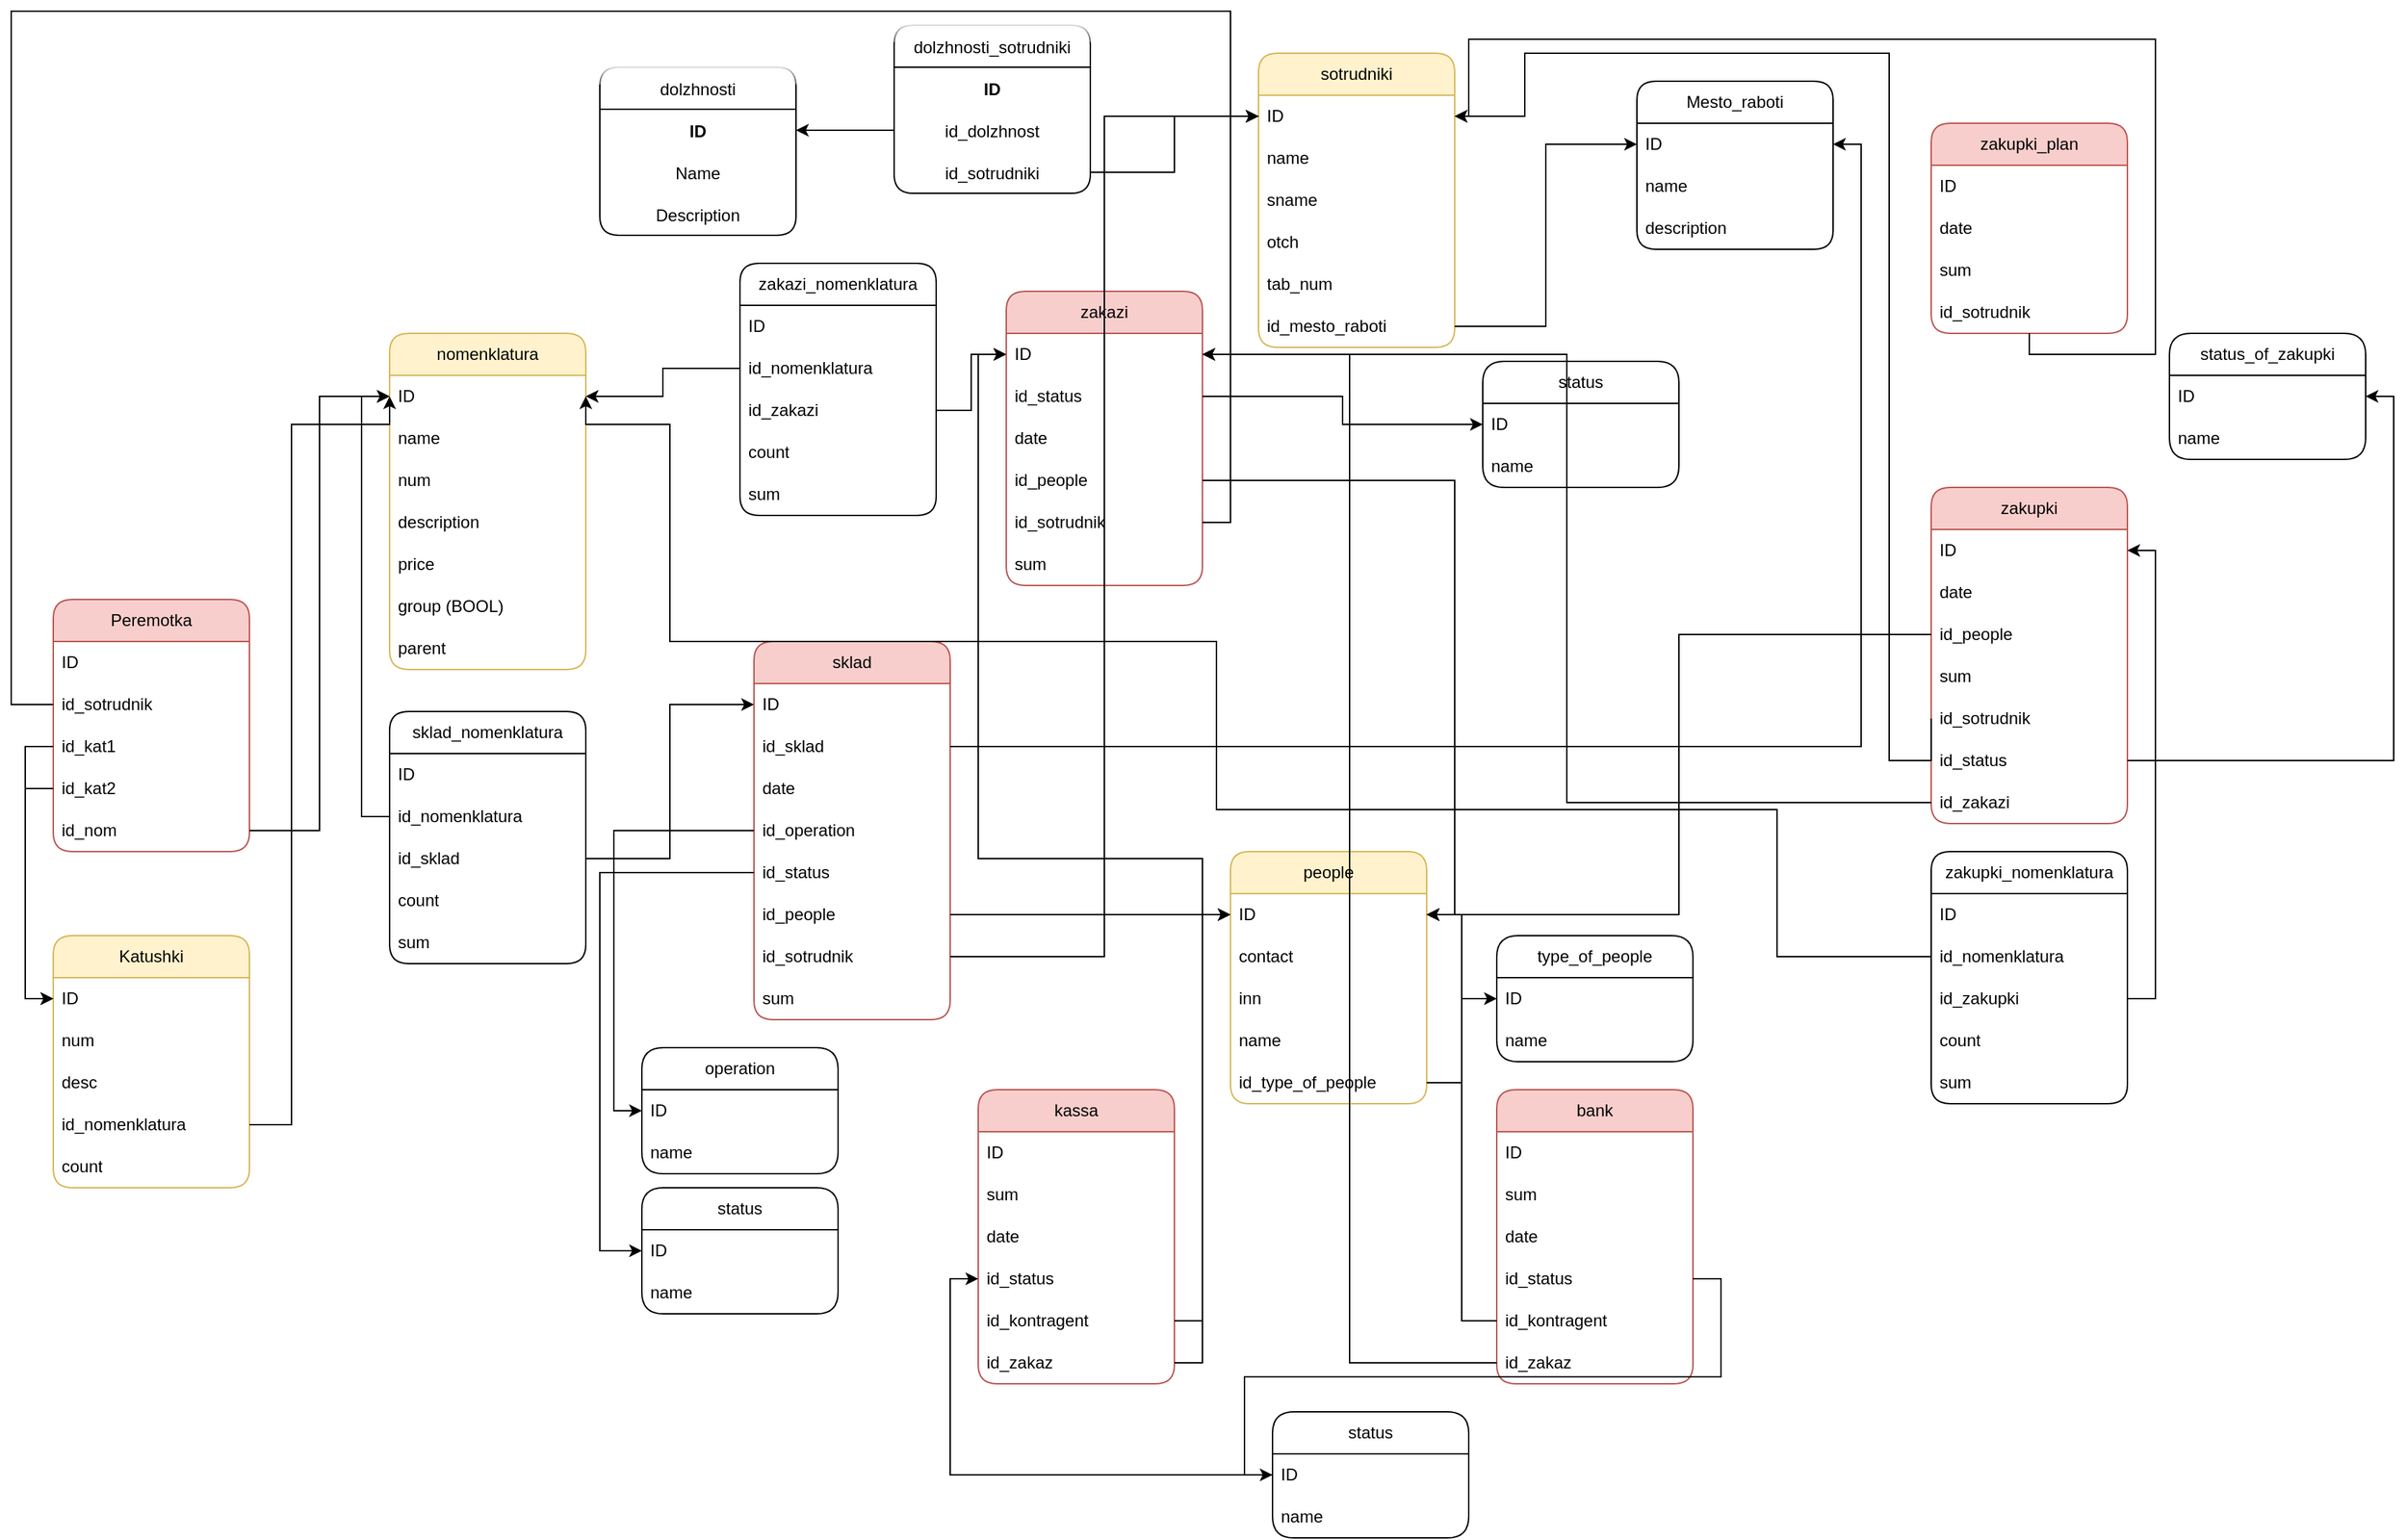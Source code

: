 <mxfile version="20.7.4" type="github">
  <diagram name="Page-1" id="9f46799a-70d6-7492-0946-bef42562c5a5">
    <mxGraphModel dx="2135" dy="1286" grid="1" gridSize="10" guides="1" tooltips="1" connect="1" arrows="1" fold="1" page="1" pageScale="1" pageWidth="1100" pageHeight="850" background="none" math="0" shadow="0">
      <root>
        <mxCell id="0" />
        <mxCell id="1" parent="0" />
        <mxCell id="T5hlyo-ahhFVCAqhgBuh-1" value="Mesto_raboti" style="swimlane;fontStyle=0;childLayout=stackLayout;horizontal=1;startSize=30;horizontalStack=0;resizeParent=1;resizeParentMax=0;resizeLast=0;collapsible=1;marginBottom=0;whiteSpace=wrap;html=1;fillStyle=auto;shadow=0;glass=0;rounded=1;" parent="1" vertex="1">
          <mxGeometry x="820" y="-710" width="140" height="120" as="geometry" />
        </mxCell>
        <mxCell id="T5hlyo-ahhFVCAqhgBuh-8" value="ID" style="text;strokeColor=none;fillColor=none;align=left;verticalAlign=middle;spacingLeft=4;spacingRight=4;overflow=hidden;points=[[0,0.5],[1,0.5]];portConstraint=eastwest;rotatable=0;whiteSpace=wrap;html=1;" parent="T5hlyo-ahhFVCAqhgBuh-1" vertex="1">
          <mxGeometry y="30" width="140" height="30" as="geometry" />
        </mxCell>
        <mxCell id="T5hlyo-ahhFVCAqhgBuh-2" value="name" style="text;strokeColor=none;fillColor=none;align=left;verticalAlign=middle;spacingLeft=4;spacingRight=4;overflow=hidden;points=[[0,0.5],[1,0.5]];portConstraint=eastwest;rotatable=0;whiteSpace=wrap;html=1;" parent="T5hlyo-ahhFVCAqhgBuh-1" vertex="1">
          <mxGeometry y="60" width="140" height="30" as="geometry" />
        </mxCell>
        <mxCell id="T5hlyo-ahhFVCAqhgBuh-3" value="description" style="text;strokeColor=none;fillColor=none;align=left;verticalAlign=middle;spacingLeft=4;spacingRight=4;overflow=hidden;points=[[0,0.5],[1,0.5]];portConstraint=eastwest;rotatable=0;whiteSpace=wrap;html=1;" parent="T5hlyo-ahhFVCAqhgBuh-1" vertex="1">
          <mxGeometry y="90" width="140" height="30" as="geometry" />
        </mxCell>
        <mxCell id="T5hlyo-ahhFVCAqhgBuh-5" value="sotrudniki" style="swimlane;fontStyle=0;childLayout=stackLayout;horizontal=1;startSize=30;horizontalStack=0;resizeParent=1;resizeParentMax=0;resizeLast=0;collapsible=1;marginBottom=0;whiteSpace=wrap;html=1;fillStyle=auto;shadow=0;glass=0;rounded=1;fillColor=#fff2cc;strokeColor=#d6b656;" parent="1" vertex="1">
          <mxGeometry x="550" y="-730" width="140" height="210" as="geometry" />
        </mxCell>
        <mxCell id="T5hlyo-ahhFVCAqhgBuh-9" value="ID" style="text;strokeColor=none;fillColor=none;align=left;verticalAlign=middle;spacingLeft=4;spacingRight=4;overflow=hidden;points=[[0,0.5],[1,0.5]];portConstraint=eastwest;rotatable=0;whiteSpace=wrap;html=1;" parent="T5hlyo-ahhFVCAqhgBuh-5" vertex="1">
          <mxGeometry y="30" width="140" height="30" as="geometry" />
        </mxCell>
        <mxCell id="T5hlyo-ahhFVCAqhgBuh-6" value="name" style="text;strokeColor=none;fillColor=none;align=left;verticalAlign=middle;spacingLeft=4;spacingRight=4;overflow=hidden;points=[[0,0.5],[1,0.5]];portConstraint=eastwest;rotatable=0;whiteSpace=wrap;html=1;" parent="T5hlyo-ahhFVCAqhgBuh-5" vertex="1">
          <mxGeometry y="60" width="140" height="30" as="geometry" />
        </mxCell>
        <mxCell id="T5hlyo-ahhFVCAqhgBuh-7" value="sname" style="text;strokeColor=none;fillColor=none;align=left;verticalAlign=middle;spacingLeft=4;spacingRight=4;overflow=hidden;points=[[0,0.5],[1,0.5]];portConstraint=eastwest;rotatable=0;whiteSpace=wrap;html=1;" parent="T5hlyo-ahhFVCAqhgBuh-5" vertex="1">
          <mxGeometry y="90" width="140" height="30" as="geometry" />
        </mxCell>
        <mxCell id="T5hlyo-ahhFVCAqhgBuh-10" value="otch" style="text;strokeColor=none;fillColor=none;align=left;verticalAlign=middle;spacingLeft=4;spacingRight=4;overflow=hidden;points=[[0,0.5],[1,0.5]];portConstraint=eastwest;rotatable=0;whiteSpace=wrap;html=1;" parent="T5hlyo-ahhFVCAqhgBuh-5" vertex="1">
          <mxGeometry y="120" width="140" height="30" as="geometry" />
        </mxCell>
        <mxCell id="T5hlyo-ahhFVCAqhgBuh-21" value="tab_num" style="text;strokeColor=none;fillColor=none;align=left;verticalAlign=middle;spacingLeft=4;spacingRight=4;overflow=hidden;points=[[0,0.5],[1,0.5]];portConstraint=eastwest;rotatable=0;whiteSpace=wrap;html=1;" parent="T5hlyo-ahhFVCAqhgBuh-5" vertex="1">
          <mxGeometry y="150" width="140" height="30" as="geometry" />
        </mxCell>
        <mxCell id="T5hlyo-ahhFVCAqhgBuh-22" value="id_mesto_raboti" style="text;strokeColor=none;fillColor=none;align=left;verticalAlign=middle;spacingLeft=4;spacingRight=4;overflow=hidden;points=[[0,0.5],[1,0.5]];portConstraint=eastwest;rotatable=0;whiteSpace=wrap;html=1;" parent="T5hlyo-ahhFVCAqhgBuh-5" vertex="1">
          <mxGeometry y="180" width="140" height="30" as="geometry" />
        </mxCell>
        <mxCell id="T5hlyo-ahhFVCAqhgBuh-11" value="dolzhnosti" style="swimlane;fontStyle=0;childLayout=stackLayout;horizontal=1;startSize=30;horizontalStack=0;resizeParent=1;resizeParentMax=0;resizeLast=0;collapsible=1;marginBottom=0;rounded=1;shadow=0;glass=1;sketch=0;swimlaneFillColor=none;" parent="1" vertex="1">
          <mxGeometry x="80" y="-720" width="140" height="120" as="geometry" />
        </mxCell>
        <mxCell id="T5hlyo-ahhFVCAqhgBuh-12" value="ID" style="text;strokeColor=none;fillColor=none;align=center;verticalAlign=middle;spacingLeft=4;spacingRight=4;overflow=hidden;points=[[0,0.5],[1,0.5]];portConstraint=eastwest;rotatable=0;rounded=1;shadow=0;glass=1;sketch=0;fontStyle=1" parent="T5hlyo-ahhFVCAqhgBuh-11" vertex="1">
          <mxGeometry y="30" width="140" height="30" as="geometry" />
        </mxCell>
        <mxCell id="T5hlyo-ahhFVCAqhgBuh-13" value="Name" style="text;strokeColor=none;fillColor=none;align=center;verticalAlign=middle;spacingLeft=4;spacingRight=4;overflow=hidden;points=[[0,0.5],[1,0.5]];portConstraint=eastwest;rotatable=0;rounded=1;shadow=0;glass=1;sketch=0;fontStyle=0" parent="T5hlyo-ahhFVCAqhgBuh-11" vertex="1">
          <mxGeometry y="60" width="140" height="30" as="geometry" />
        </mxCell>
        <mxCell id="T5hlyo-ahhFVCAqhgBuh-14" value="Description" style="text;strokeColor=none;fillColor=none;align=center;verticalAlign=middle;spacingLeft=4;spacingRight=4;overflow=hidden;points=[[0,0.5],[1,0.5]];portConstraint=eastwest;rotatable=0;rounded=1;shadow=0;glass=1;sketch=0;fontStyle=0" parent="T5hlyo-ahhFVCAqhgBuh-11" vertex="1">
          <mxGeometry y="90" width="140" height="30" as="geometry" />
        </mxCell>
        <mxCell id="T5hlyo-ahhFVCAqhgBuh-15" value="dolzhnosti_sotrudniki" style="swimlane;fontStyle=0;childLayout=stackLayout;horizontal=1;startSize=30;horizontalStack=0;resizeParent=1;resizeParentMax=0;resizeLast=0;collapsible=1;marginBottom=0;rounded=1;shadow=0;glass=1;sketch=0;swimlaneFillColor=none;" parent="1" vertex="1">
          <mxGeometry x="290" y="-750" width="140" height="120" as="geometry" />
        </mxCell>
        <mxCell id="T5hlyo-ahhFVCAqhgBuh-16" value="ID" style="text;strokeColor=none;fillColor=none;align=center;verticalAlign=middle;spacingLeft=4;spacingRight=4;overflow=hidden;points=[[0,0.5],[1,0.5]];portConstraint=eastwest;rotatable=0;rounded=1;shadow=0;glass=1;sketch=0;fontStyle=1" parent="T5hlyo-ahhFVCAqhgBuh-15" vertex="1">
          <mxGeometry y="30" width="140" height="30" as="geometry" />
        </mxCell>
        <mxCell id="T5hlyo-ahhFVCAqhgBuh-17" value="id_dolzhnost" style="text;strokeColor=none;fillColor=none;align=center;verticalAlign=middle;spacingLeft=4;spacingRight=4;overflow=hidden;points=[[0,0.5],[1,0.5]];portConstraint=eastwest;rotatable=0;rounded=1;shadow=0;glass=1;sketch=0;fontStyle=0" parent="T5hlyo-ahhFVCAqhgBuh-15" vertex="1">
          <mxGeometry y="60" width="140" height="30" as="geometry" />
        </mxCell>
        <mxCell id="T5hlyo-ahhFVCAqhgBuh-18" value="id_sotrudniki" style="text;strokeColor=none;fillColor=none;align=center;verticalAlign=middle;spacingLeft=4;spacingRight=4;overflow=hidden;points=[[0,0.5],[1,0.5]];portConstraint=eastwest;rotatable=0;rounded=1;shadow=0;glass=1;sketch=0;fontStyle=0" parent="T5hlyo-ahhFVCAqhgBuh-15" vertex="1">
          <mxGeometry y="90" width="140" height="30" as="geometry" />
        </mxCell>
        <mxCell id="T5hlyo-ahhFVCAqhgBuh-19" style="edgeStyle=orthogonalEdgeStyle;rounded=0;orthogonalLoop=1;jettySize=auto;html=1;exitX=0;exitY=0.5;exitDx=0;exitDy=0;entryX=1;entryY=0.5;entryDx=0;entryDy=0;" parent="1" source="T5hlyo-ahhFVCAqhgBuh-17" target="T5hlyo-ahhFVCAqhgBuh-12" edge="1">
          <mxGeometry relative="1" as="geometry" />
        </mxCell>
        <mxCell id="T5hlyo-ahhFVCAqhgBuh-20" style="edgeStyle=orthogonalEdgeStyle;rounded=0;orthogonalLoop=1;jettySize=auto;html=1;entryX=0;entryY=0.5;entryDx=0;entryDy=0;" parent="1" source="T5hlyo-ahhFVCAqhgBuh-18" target="T5hlyo-ahhFVCAqhgBuh-9" edge="1">
          <mxGeometry relative="1" as="geometry" />
        </mxCell>
        <mxCell id="T5hlyo-ahhFVCAqhgBuh-23" style="edgeStyle=orthogonalEdgeStyle;rounded=0;orthogonalLoop=1;jettySize=auto;html=1;entryX=0;entryY=0.5;entryDx=0;entryDy=0;" parent="1" source="T5hlyo-ahhFVCAqhgBuh-22" target="T5hlyo-ahhFVCAqhgBuh-8" edge="1">
          <mxGeometry relative="1" as="geometry" />
        </mxCell>
        <mxCell id="T5hlyo-ahhFVCAqhgBuh-24" value="people" style="swimlane;fontStyle=0;childLayout=stackLayout;horizontal=1;startSize=30;horizontalStack=0;resizeParent=1;resizeParentMax=0;resizeLast=0;collapsible=1;marginBottom=0;whiteSpace=wrap;html=1;fillStyle=auto;shadow=0;glass=0;rounded=1;fillColor=#fff2cc;strokeColor=#d6b656;" parent="1" vertex="1">
          <mxGeometry x="530" y="-160" width="140" height="180" as="geometry" />
        </mxCell>
        <mxCell id="T5hlyo-ahhFVCAqhgBuh-25" value="ID" style="text;strokeColor=none;fillColor=none;align=left;verticalAlign=middle;spacingLeft=4;spacingRight=4;overflow=hidden;points=[[0,0.5],[1,0.5]];portConstraint=eastwest;rotatable=0;whiteSpace=wrap;html=1;" parent="T5hlyo-ahhFVCAqhgBuh-24" vertex="1">
          <mxGeometry y="30" width="140" height="30" as="geometry" />
        </mxCell>
        <mxCell id="_AphCAeKT8dLl0DIZPzz-3" value="contact" style="text;strokeColor=none;fillColor=none;align=left;verticalAlign=middle;spacingLeft=4;spacingRight=4;overflow=hidden;points=[[0,0.5],[1,0.5]];portConstraint=eastwest;rotatable=0;whiteSpace=wrap;html=1;" parent="T5hlyo-ahhFVCAqhgBuh-24" vertex="1">
          <mxGeometry y="60" width="140" height="30" as="geometry" />
        </mxCell>
        <mxCell id="_AphCAeKT8dLl0DIZPzz-2" value="inn" style="text;strokeColor=none;fillColor=none;align=left;verticalAlign=middle;spacingLeft=4;spacingRight=4;overflow=hidden;points=[[0,0.5],[1,0.5]];portConstraint=eastwest;rotatable=0;whiteSpace=wrap;html=1;" parent="T5hlyo-ahhFVCAqhgBuh-24" vertex="1">
          <mxGeometry y="90" width="140" height="30" as="geometry" />
        </mxCell>
        <mxCell id="T5hlyo-ahhFVCAqhgBuh-26" value="name" style="text;strokeColor=none;fillColor=none;align=left;verticalAlign=middle;spacingLeft=4;spacingRight=4;overflow=hidden;points=[[0,0.5],[1,0.5]];portConstraint=eastwest;rotatable=0;whiteSpace=wrap;html=1;" parent="T5hlyo-ahhFVCAqhgBuh-24" vertex="1">
          <mxGeometry y="120" width="140" height="30" as="geometry" />
        </mxCell>
        <mxCell id="T5hlyo-ahhFVCAqhgBuh-77" value="id_type_of_people" style="text;strokeColor=none;fillColor=none;align=left;verticalAlign=middle;spacingLeft=4;spacingRight=4;overflow=hidden;points=[[0,0.5],[1,0.5]];portConstraint=eastwest;rotatable=0;whiteSpace=wrap;html=1;" parent="T5hlyo-ahhFVCAqhgBuh-24" vertex="1">
          <mxGeometry y="150" width="140" height="30" as="geometry" />
        </mxCell>
        <mxCell id="T5hlyo-ahhFVCAqhgBuh-47" value="nomenklatura" style="swimlane;fontStyle=0;childLayout=stackLayout;horizontal=1;startSize=30;horizontalStack=0;resizeParent=1;resizeParentMax=0;resizeLast=0;collapsible=1;marginBottom=0;whiteSpace=wrap;html=1;fillStyle=auto;shadow=0;glass=0;rounded=1;fillColor=#fff2cc;strokeColor=#d6b656;" parent="1" vertex="1">
          <mxGeometry x="-70" y="-530" width="140" height="240" as="geometry" />
        </mxCell>
        <mxCell id="T5hlyo-ahhFVCAqhgBuh-48" value="ID" style="text;strokeColor=none;fillColor=none;align=left;verticalAlign=middle;spacingLeft=4;spacingRight=4;overflow=hidden;points=[[0,0.5],[1,0.5]];portConstraint=eastwest;rotatable=0;whiteSpace=wrap;html=1;" parent="T5hlyo-ahhFVCAqhgBuh-47" vertex="1">
          <mxGeometry y="30" width="140" height="30" as="geometry" />
        </mxCell>
        <mxCell id="T5hlyo-ahhFVCAqhgBuh-49" value="name" style="text;strokeColor=none;fillColor=none;align=left;verticalAlign=middle;spacingLeft=4;spacingRight=4;overflow=hidden;points=[[0,0.5],[1,0.5]];portConstraint=eastwest;rotatable=0;whiteSpace=wrap;html=1;" parent="T5hlyo-ahhFVCAqhgBuh-47" vertex="1">
          <mxGeometry y="60" width="140" height="30" as="geometry" />
        </mxCell>
        <mxCell id="T5hlyo-ahhFVCAqhgBuh-50" value="num" style="text;strokeColor=none;fillColor=none;align=left;verticalAlign=middle;spacingLeft=4;spacingRight=4;overflow=hidden;points=[[0,0.5],[1,0.5]];portConstraint=eastwest;rotatable=0;whiteSpace=wrap;html=1;" parent="T5hlyo-ahhFVCAqhgBuh-47" vertex="1">
          <mxGeometry y="90" width="140" height="30" as="geometry" />
        </mxCell>
        <mxCell id="T5hlyo-ahhFVCAqhgBuh-68" value="description" style="text;strokeColor=none;fillColor=none;align=left;verticalAlign=middle;spacingLeft=4;spacingRight=4;overflow=hidden;points=[[0,0.5],[1,0.5]];portConstraint=eastwest;rotatable=0;whiteSpace=wrap;html=1;" parent="T5hlyo-ahhFVCAqhgBuh-47" vertex="1">
          <mxGeometry y="120" width="140" height="30" as="geometry" />
        </mxCell>
        <mxCell id="T5hlyo-ahhFVCAqhgBuh-69" value="price" style="text;strokeColor=none;fillColor=none;align=left;verticalAlign=middle;spacingLeft=4;spacingRight=4;overflow=hidden;points=[[0,0.5],[1,0.5]];portConstraint=eastwest;rotatable=0;whiteSpace=wrap;html=1;" parent="T5hlyo-ahhFVCAqhgBuh-47" vertex="1">
          <mxGeometry y="150" width="140" height="30" as="geometry" />
        </mxCell>
        <mxCell id="_AphCAeKT8dLl0DIZPzz-14" value="group (BOOL)" style="text;strokeColor=none;fillColor=none;align=left;verticalAlign=middle;spacingLeft=4;spacingRight=4;overflow=hidden;points=[[0,0.5],[1,0.5]];portConstraint=eastwest;rotatable=0;whiteSpace=wrap;html=1;" parent="T5hlyo-ahhFVCAqhgBuh-47" vertex="1">
          <mxGeometry y="180" width="140" height="30" as="geometry" />
        </mxCell>
        <mxCell id="Yfyt2RBYpLUEjek8Qw4z-1" value="parent" style="text;strokeColor=none;fillColor=none;align=left;verticalAlign=middle;spacingLeft=4;spacingRight=4;overflow=hidden;points=[[0,0.5],[1,0.5]];portConstraint=eastwest;rotatable=0;whiteSpace=wrap;html=1;" vertex="1" parent="T5hlyo-ahhFVCAqhgBuh-47">
          <mxGeometry y="210" width="140" height="30" as="geometry" />
        </mxCell>
        <mxCell id="T5hlyo-ahhFVCAqhgBuh-51" value="sklad" style="swimlane;fontStyle=0;childLayout=stackLayout;horizontal=1;startSize=30;horizontalStack=0;resizeParent=1;resizeParentMax=0;resizeLast=0;collapsible=1;marginBottom=0;whiteSpace=wrap;html=1;fillStyle=auto;shadow=0;glass=0;rounded=1;fillColor=#f8cecc;strokeColor=#b85450;" parent="1" vertex="1">
          <mxGeometry x="190" y="-310" width="140" height="270" as="geometry" />
        </mxCell>
        <mxCell id="T5hlyo-ahhFVCAqhgBuh-52" value="ID" style="text;strokeColor=none;fillColor=none;align=left;verticalAlign=middle;spacingLeft=4;spacingRight=4;overflow=hidden;points=[[0,0.5],[1,0.5]];portConstraint=eastwest;rotatable=0;whiteSpace=wrap;html=1;" parent="T5hlyo-ahhFVCAqhgBuh-51" vertex="1">
          <mxGeometry y="30" width="140" height="30" as="geometry" />
        </mxCell>
        <mxCell id="T5hlyo-ahhFVCAqhgBuh-64" value="id_sklad" style="text;strokeColor=none;fillColor=none;align=left;verticalAlign=middle;spacingLeft=4;spacingRight=4;overflow=hidden;points=[[0,0.5],[1,0.5]];portConstraint=eastwest;rotatable=0;whiteSpace=wrap;html=1;" parent="T5hlyo-ahhFVCAqhgBuh-51" vertex="1">
          <mxGeometry y="60" width="140" height="30" as="geometry" />
        </mxCell>
        <mxCell id="T5hlyo-ahhFVCAqhgBuh-53" value="date" style="text;strokeColor=none;fillColor=none;align=left;verticalAlign=middle;spacingLeft=4;spacingRight=4;overflow=hidden;points=[[0,0.5],[1,0.5]];portConstraint=eastwest;rotatable=0;whiteSpace=wrap;html=1;" parent="T5hlyo-ahhFVCAqhgBuh-51" vertex="1">
          <mxGeometry y="90" width="140" height="30" as="geometry" />
        </mxCell>
        <mxCell id="T5hlyo-ahhFVCAqhgBuh-54" value="id_operation" style="text;strokeColor=none;fillColor=none;align=left;verticalAlign=middle;spacingLeft=4;spacingRight=4;overflow=hidden;points=[[0,0.5],[1,0.5]];portConstraint=eastwest;rotatable=0;whiteSpace=wrap;html=1;" parent="T5hlyo-ahhFVCAqhgBuh-51" vertex="1">
          <mxGeometry y="120" width="140" height="30" as="geometry" />
        </mxCell>
        <mxCell id="T5hlyo-ahhFVCAqhgBuh-71" value="id_status" style="text;strokeColor=none;fillColor=none;align=left;verticalAlign=middle;spacingLeft=4;spacingRight=4;overflow=hidden;points=[[0,0.5],[1,0.5]];portConstraint=eastwest;rotatable=0;whiteSpace=wrap;html=1;" parent="T5hlyo-ahhFVCAqhgBuh-51" vertex="1">
          <mxGeometry y="150" width="140" height="30" as="geometry" />
        </mxCell>
        <mxCell id="T5hlyo-ahhFVCAqhgBuh-82" value="id_people" style="text;strokeColor=none;fillColor=none;align=left;verticalAlign=middle;spacingLeft=4;spacingRight=4;overflow=hidden;points=[[0,0.5],[1,0.5]];portConstraint=eastwest;rotatable=0;whiteSpace=wrap;html=1;" parent="T5hlyo-ahhFVCAqhgBuh-51" vertex="1">
          <mxGeometry y="180" width="140" height="30" as="geometry" />
        </mxCell>
        <mxCell id="T5hlyo-ahhFVCAqhgBuh-84" value="id_sotrudnik" style="text;strokeColor=none;fillColor=none;align=left;verticalAlign=middle;spacingLeft=4;spacingRight=4;overflow=hidden;points=[[0,0.5],[1,0.5]];portConstraint=eastwest;rotatable=0;whiteSpace=wrap;html=1;" parent="T5hlyo-ahhFVCAqhgBuh-51" vertex="1">
          <mxGeometry y="210" width="140" height="30" as="geometry" />
        </mxCell>
        <mxCell id="T5hlyo-ahhFVCAqhgBuh-97" value="sum" style="text;strokeColor=none;fillColor=none;align=left;verticalAlign=middle;spacingLeft=4;spacingRight=4;overflow=hidden;points=[[0,0.5],[1,0.5]];portConstraint=eastwest;rotatable=0;whiteSpace=wrap;html=1;" parent="T5hlyo-ahhFVCAqhgBuh-51" vertex="1">
          <mxGeometry y="240" width="140" height="30" as="geometry" />
        </mxCell>
        <mxCell id="T5hlyo-ahhFVCAqhgBuh-55" value="operation" style="swimlane;fontStyle=0;childLayout=stackLayout;horizontal=1;startSize=30;horizontalStack=0;resizeParent=1;resizeParentMax=0;resizeLast=0;collapsible=1;marginBottom=0;whiteSpace=wrap;html=1;fillStyle=auto;shadow=0;glass=0;rounded=1;arcSize=17;" parent="1" vertex="1">
          <mxGeometry x="110" y="-20" width="140" height="90" as="geometry" />
        </mxCell>
        <mxCell id="T5hlyo-ahhFVCAqhgBuh-56" value="ID" style="text;strokeColor=none;fillColor=none;align=left;verticalAlign=middle;spacingLeft=4;spacingRight=4;overflow=hidden;points=[[0,0.5],[1,0.5]];portConstraint=eastwest;rotatable=0;whiteSpace=wrap;html=1;" parent="T5hlyo-ahhFVCAqhgBuh-55" vertex="1">
          <mxGeometry y="30" width="140" height="30" as="geometry" />
        </mxCell>
        <mxCell id="T5hlyo-ahhFVCAqhgBuh-57" value="name" style="text;strokeColor=none;fillColor=none;align=left;verticalAlign=middle;spacingLeft=4;spacingRight=4;overflow=hidden;points=[[0,0.5],[1,0.5]];portConstraint=eastwest;rotatable=0;whiteSpace=wrap;html=1;" parent="T5hlyo-ahhFVCAqhgBuh-55" vertex="1">
          <mxGeometry y="60" width="140" height="30" as="geometry" />
        </mxCell>
        <mxCell id="T5hlyo-ahhFVCAqhgBuh-59" style="edgeStyle=orthogonalEdgeStyle;rounded=0;orthogonalLoop=1;jettySize=auto;html=1;exitX=0;exitY=0.5;exitDx=0;exitDy=0;entryX=0;entryY=0.5;entryDx=0;entryDy=0;" parent="1" source="T5hlyo-ahhFVCAqhgBuh-54" target="T5hlyo-ahhFVCAqhgBuh-56" edge="1">
          <mxGeometry relative="1" as="geometry" />
        </mxCell>
        <mxCell id="T5hlyo-ahhFVCAqhgBuh-60" value="sklad_nomenklatura" style="swimlane;fontStyle=0;childLayout=stackLayout;horizontal=1;startSize=30;horizontalStack=0;resizeParent=1;resizeParentMax=0;resizeLast=0;collapsible=1;marginBottom=0;whiteSpace=wrap;html=1;fillStyle=auto;shadow=0;glass=0;rounded=1;" parent="1" vertex="1">
          <mxGeometry x="-70" y="-260" width="140" height="180" as="geometry" />
        </mxCell>
        <mxCell id="T5hlyo-ahhFVCAqhgBuh-61" value="ID" style="text;strokeColor=none;fillColor=none;align=left;verticalAlign=middle;spacingLeft=4;spacingRight=4;overflow=hidden;points=[[0,0.5],[1,0.5]];portConstraint=eastwest;rotatable=0;whiteSpace=wrap;html=1;" parent="T5hlyo-ahhFVCAqhgBuh-60" vertex="1">
          <mxGeometry y="30" width="140" height="30" as="geometry" />
        </mxCell>
        <mxCell id="T5hlyo-ahhFVCAqhgBuh-62" value="id_nomenklatura" style="text;strokeColor=none;fillColor=none;align=left;verticalAlign=middle;spacingLeft=4;spacingRight=4;overflow=hidden;points=[[0,0.5],[1,0.5]];portConstraint=eastwest;rotatable=0;whiteSpace=wrap;html=1;" parent="T5hlyo-ahhFVCAqhgBuh-60" vertex="1">
          <mxGeometry y="60" width="140" height="30" as="geometry" />
        </mxCell>
        <mxCell id="T5hlyo-ahhFVCAqhgBuh-63" value="id_sklad" style="text;strokeColor=none;fillColor=none;align=left;verticalAlign=middle;spacingLeft=4;spacingRight=4;overflow=hidden;points=[[0,0.5],[1,0.5]];portConstraint=eastwest;rotatable=0;whiteSpace=wrap;html=1;" parent="T5hlyo-ahhFVCAqhgBuh-60" vertex="1">
          <mxGeometry y="90" width="140" height="30" as="geometry" />
        </mxCell>
        <mxCell id="T5hlyo-ahhFVCAqhgBuh-70" value="count" style="text;strokeColor=none;fillColor=none;align=left;verticalAlign=middle;spacingLeft=4;spacingRight=4;overflow=hidden;points=[[0,0.5],[1,0.5]];portConstraint=eastwest;rotatable=0;whiteSpace=wrap;html=1;" parent="T5hlyo-ahhFVCAqhgBuh-60" vertex="1">
          <mxGeometry y="120" width="140" height="30" as="geometry" />
        </mxCell>
        <mxCell id="T5hlyo-ahhFVCAqhgBuh-96" value="sum" style="text;strokeColor=none;fillColor=none;align=left;verticalAlign=middle;spacingLeft=4;spacingRight=4;overflow=hidden;points=[[0,0.5],[1,0.5]];portConstraint=eastwest;rotatable=0;whiteSpace=wrap;html=1;" parent="T5hlyo-ahhFVCAqhgBuh-60" vertex="1">
          <mxGeometry y="150" width="140" height="30" as="geometry" />
        </mxCell>
        <mxCell id="T5hlyo-ahhFVCAqhgBuh-65" style="edgeStyle=orthogonalEdgeStyle;rounded=0;orthogonalLoop=1;jettySize=auto;html=1;exitX=1;exitY=0.5;exitDx=0;exitDy=0;entryX=1;entryY=0.5;entryDx=0;entryDy=0;" parent="1" source="T5hlyo-ahhFVCAqhgBuh-64" target="T5hlyo-ahhFVCAqhgBuh-8" edge="1">
          <mxGeometry relative="1" as="geometry" />
        </mxCell>
        <mxCell id="T5hlyo-ahhFVCAqhgBuh-66" style="edgeStyle=orthogonalEdgeStyle;rounded=0;orthogonalLoop=1;jettySize=auto;html=1;exitX=0;exitY=0.5;exitDx=0;exitDy=0;entryX=0;entryY=0.5;entryDx=0;entryDy=0;" parent="1" source="T5hlyo-ahhFVCAqhgBuh-62" target="T5hlyo-ahhFVCAqhgBuh-48" edge="1">
          <mxGeometry relative="1" as="geometry" />
        </mxCell>
        <mxCell id="T5hlyo-ahhFVCAqhgBuh-67" style="edgeStyle=orthogonalEdgeStyle;rounded=0;orthogonalLoop=1;jettySize=auto;html=1;exitX=1;exitY=0.5;exitDx=0;exitDy=0;entryX=0;entryY=0.5;entryDx=0;entryDy=0;" parent="1" source="T5hlyo-ahhFVCAqhgBuh-63" target="T5hlyo-ahhFVCAqhgBuh-52" edge="1">
          <mxGeometry relative="1" as="geometry" />
        </mxCell>
        <mxCell id="T5hlyo-ahhFVCAqhgBuh-72" value="status" style="swimlane;fontStyle=0;childLayout=stackLayout;horizontal=1;startSize=30;horizontalStack=0;resizeParent=1;resizeParentMax=0;resizeLast=0;collapsible=1;marginBottom=0;whiteSpace=wrap;html=1;fillStyle=auto;shadow=0;glass=0;rounded=1;arcSize=17;" parent="1" vertex="1">
          <mxGeometry x="110" y="80" width="140" height="90" as="geometry" />
        </mxCell>
        <mxCell id="T5hlyo-ahhFVCAqhgBuh-73" value="ID" style="text;strokeColor=none;fillColor=none;align=left;verticalAlign=middle;spacingLeft=4;spacingRight=4;overflow=hidden;points=[[0,0.5],[1,0.5]];portConstraint=eastwest;rotatable=0;whiteSpace=wrap;html=1;" parent="T5hlyo-ahhFVCAqhgBuh-72" vertex="1">
          <mxGeometry y="30" width="140" height="30" as="geometry" />
        </mxCell>
        <mxCell id="T5hlyo-ahhFVCAqhgBuh-74" value="name" style="text;strokeColor=none;fillColor=none;align=left;verticalAlign=middle;spacingLeft=4;spacingRight=4;overflow=hidden;points=[[0,0.5],[1,0.5]];portConstraint=eastwest;rotatable=0;whiteSpace=wrap;html=1;" parent="T5hlyo-ahhFVCAqhgBuh-72" vertex="1">
          <mxGeometry y="60" width="140" height="30" as="geometry" />
        </mxCell>
        <mxCell id="T5hlyo-ahhFVCAqhgBuh-78" value="type_of_people" style="swimlane;fontStyle=0;childLayout=stackLayout;horizontal=1;startSize=30;horizontalStack=0;resizeParent=1;resizeParentMax=0;resizeLast=0;collapsible=1;marginBottom=0;whiteSpace=wrap;html=1;fillStyle=auto;shadow=0;glass=0;rounded=1;arcSize=17;" parent="1" vertex="1">
          <mxGeometry x="720" y="-100" width="140" height="90" as="geometry" />
        </mxCell>
        <mxCell id="T5hlyo-ahhFVCAqhgBuh-79" value="ID" style="text;strokeColor=none;fillColor=none;align=left;verticalAlign=middle;spacingLeft=4;spacingRight=4;overflow=hidden;points=[[0,0.5],[1,0.5]];portConstraint=eastwest;rotatable=0;whiteSpace=wrap;html=1;" parent="T5hlyo-ahhFVCAqhgBuh-78" vertex="1">
          <mxGeometry y="30" width="140" height="30" as="geometry" />
        </mxCell>
        <mxCell id="T5hlyo-ahhFVCAqhgBuh-80" value="name" style="text;strokeColor=none;fillColor=none;align=left;verticalAlign=middle;spacingLeft=4;spacingRight=4;overflow=hidden;points=[[0,0.5],[1,0.5]];portConstraint=eastwest;rotatable=0;whiteSpace=wrap;html=1;" parent="T5hlyo-ahhFVCAqhgBuh-78" vertex="1">
          <mxGeometry y="60" width="140" height="30" as="geometry" />
        </mxCell>
        <mxCell id="T5hlyo-ahhFVCAqhgBuh-81" style="edgeStyle=orthogonalEdgeStyle;rounded=0;orthogonalLoop=1;jettySize=auto;html=1;exitX=1;exitY=0.5;exitDx=0;exitDy=0;entryX=0;entryY=0.5;entryDx=0;entryDy=0;" parent="1" source="T5hlyo-ahhFVCAqhgBuh-77" target="T5hlyo-ahhFVCAqhgBuh-78" edge="1">
          <mxGeometry relative="1" as="geometry" />
        </mxCell>
        <mxCell id="T5hlyo-ahhFVCAqhgBuh-83" style="edgeStyle=orthogonalEdgeStyle;rounded=0;orthogonalLoop=1;jettySize=auto;html=1;entryX=0;entryY=0.5;entryDx=0;entryDy=0;" parent="1" source="T5hlyo-ahhFVCAqhgBuh-82" target="T5hlyo-ahhFVCAqhgBuh-25" edge="1">
          <mxGeometry relative="1" as="geometry" />
        </mxCell>
        <mxCell id="T5hlyo-ahhFVCAqhgBuh-91" value="zakazi_nomenklatura" style="swimlane;fontStyle=0;childLayout=stackLayout;horizontal=1;startSize=30;horizontalStack=0;resizeParent=1;resizeParentMax=0;resizeLast=0;collapsible=1;marginBottom=0;whiteSpace=wrap;html=1;fillStyle=auto;shadow=0;glass=0;rounded=1;" parent="1" vertex="1">
          <mxGeometry x="180" y="-580" width="140" height="180" as="geometry" />
        </mxCell>
        <mxCell id="T5hlyo-ahhFVCAqhgBuh-92" value="ID" style="text;strokeColor=none;fillColor=none;align=left;verticalAlign=middle;spacingLeft=4;spacingRight=4;overflow=hidden;points=[[0,0.5],[1,0.5]];portConstraint=eastwest;rotatable=0;whiteSpace=wrap;html=1;" parent="T5hlyo-ahhFVCAqhgBuh-91" vertex="1">
          <mxGeometry y="30" width="140" height="30" as="geometry" />
        </mxCell>
        <mxCell id="T5hlyo-ahhFVCAqhgBuh-93" value="id_nomenklatura" style="text;strokeColor=none;fillColor=none;align=left;verticalAlign=middle;spacingLeft=4;spacingRight=4;overflow=hidden;points=[[0,0.5],[1,0.5]];portConstraint=eastwest;rotatable=0;whiteSpace=wrap;html=1;" parent="T5hlyo-ahhFVCAqhgBuh-91" vertex="1">
          <mxGeometry y="60" width="140" height="30" as="geometry" />
        </mxCell>
        <mxCell id="T5hlyo-ahhFVCAqhgBuh-94" value="id_zakazi" style="text;strokeColor=none;fillColor=none;align=left;verticalAlign=middle;spacingLeft=4;spacingRight=4;overflow=hidden;points=[[0,0.5],[1,0.5]];portConstraint=eastwest;rotatable=0;whiteSpace=wrap;html=1;" parent="T5hlyo-ahhFVCAqhgBuh-91" vertex="1">
          <mxGeometry y="90" width="140" height="30" as="geometry" />
        </mxCell>
        <mxCell id="T5hlyo-ahhFVCAqhgBuh-95" value="count" style="text;strokeColor=none;fillColor=none;align=left;verticalAlign=middle;spacingLeft=4;spacingRight=4;overflow=hidden;points=[[0,0.5],[1,0.5]];portConstraint=eastwest;rotatable=0;whiteSpace=wrap;html=1;" parent="T5hlyo-ahhFVCAqhgBuh-91" vertex="1">
          <mxGeometry y="120" width="140" height="30" as="geometry" />
        </mxCell>
        <mxCell id="T5hlyo-ahhFVCAqhgBuh-99" value="sum" style="text;strokeColor=none;fillColor=none;align=left;verticalAlign=middle;spacingLeft=4;spacingRight=4;overflow=hidden;points=[[0,0.5],[1,0.5]];portConstraint=eastwest;rotatable=0;whiteSpace=wrap;html=1;" parent="T5hlyo-ahhFVCAqhgBuh-91" vertex="1">
          <mxGeometry y="150" width="140" height="30" as="geometry" />
        </mxCell>
        <mxCell id="T5hlyo-ahhFVCAqhgBuh-100" style="edgeStyle=orthogonalEdgeStyle;rounded=0;orthogonalLoop=1;jettySize=auto;html=1;exitX=0;exitY=0.5;exitDx=0;exitDy=0;entryX=1;entryY=0.5;entryDx=0;entryDy=0;" parent="1" source="T5hlyo-ahhFVCAqhgBuh-93" target="T5hlyo-ahhFVCAqhgBuh-48" edge="1">
          <mxGeometry relative="1" as="geometry" />
        </mxCell>
        <mxCell id="T5hlyo-ahhFVCAqhgBuh-101" style="edgeStyle=orthogonalEdgeStyle;rounded=0;orthogonalLoop=1;jettySize=auto;html=1;exitX=1;exitY=0.5;exitDx=0;exitDy=0;entryX=0;entryY=0.5;entryDx=0;entryDy=0;" parent="1" source="T5hlyo-ahhFVCAqhgBuh-94" target="T5hlyo-ahhFVCAqhgBuh-87" edge="1">
          <mxGeometry relative="1" as="geometry" />
        </mxCell>
        <mxCell id="T5hlyo-ahhFVCAqhgBuh-86" value="zakazi" style="swimlane;fontStyle=0;childLayout=stackLayout;horizontal=1;startSize=30;horizontalStack=0;resizeParent=1;resizeParentMax=0;resizeLast=0;collapsible=1;marginBottom=0;whiteSpace=wrap;html=1;rounded=1;shadow=0;glass=0;sketch=0;fillStyle=auto;fillColor=#f8cecc;strokeColor=#b85450;" parent="1" vertex="1">
          <mxGeometry x="370" y="-560" width="140" height="210" as="geometry" />
        </mxCell>
        <mxCell id="T5hlyo-ahhFVCAqhgBuh-87" value="ID" style="text;strokeColor=none;fillColor=none;align=left;verticalAlign=middle;spacingLeft=4;spacingRight=4;overflow=hidden;points=[[0,0.5],[1,0.5]];portConstraint=eastwest;rotatable=0;whiteSpace=wrap;html=1;rounded=1;shadow=0;glass=0;sketch=0;fillStyle=auto;" parent="T5hlyo-ahhFVCAqhgBuh-86" vertex="1">
          <mxGeometry y="30" width="140" height="30" as="geometry" />
        </mxCell>
        <mxCell id="T5hlyo-ahhFVCAqhgBuh-113" value="id_status" style="text;strokeColor=none;fillColor=none;align=left;verticalAlign=middle;spacingLeft=4;spacingRight=4;overflow=hidden;points=[[0,0.5],[1,0.5]];portConstraint=eastwest;rotatable=0;whiteSpace=wrap;html=1;rounded=1;shadow=0;glass=0;sketch=0;fillStyle=auto;" parent="T5hlyo-ahhFVCAqhgBuh-86" vertex="1">
          <mxGeometry y="60" width="140" height="30" as="geometry" />
        </mxCell>
        <mxCell id="T5hlyo-ahhFVCAqhgBuh-88" value="date" style="text;strokeColor=none;fillColor=none;align=left;verticalAlign=middle;spacingLeft=4;spacingRight=4;overflow=hidden;points=[[0,0.5],[1,0.5]];portConstraint=eastwest;rotatable=0;whiteSpace=wrap;html=1;rounded=1;shadow=0;glass=0;sketch=0;fillStyle=auto;" parent="T5hlyo-ahhFVCAqhgBuh-86" vertex="1">
          <mxGeometry y="90" width="140" height="30" as="geometry" />
        </mxCell>
        <mxCell id="T5hlyo-ahhFVCAqhgBuh-89" value="id_people" style="text;strokeColor=none;fillColor=none;align=left;verticalAlign=middle;spacingLeft=4;spacingRight=4;overflow=hidden;points=[[0,0.5],[1,0.5]];portConstraint=eastwest;rotatable=0;whiteSpace=wrap;html=1;rounded=1;shadow=0;glass=0;sketch=0;fillStyle=auto;" parent="T5hlyo-ahhFVCAqhgBuh-86" vertex="1">
          <mxGeometry y="120" width="140" height="30" as="geometry" />
        </mxCell>
        <mxCell id="T5hlyo-ahhFVCAqhgBuh-90" value="id_sotrudnik" style="text;strokeColor=none;fillColor=none;align=left;verticalAlign=middle;spacingLeft=4;spacingRight=4;overflow=hidden;points=[[0,0.5],[1,0.5]];portConstraint=eastwest;rotatable=0;whiteSpace=wrap;html=1;rounded=1;shadow=0;glass=0;sketch=0;fillStyle=auto;" parent="T5hlyo-ahhFVCAqhgBuh-86" vertex="1">
          <mxGeometry y="150" width="140" height="30" as="geometry" />
        </mxCell>
        <mxCell id="T5hlyo-ahhFVCAqhgBuh-98" value="sum" style="text;strokeColor=none;fillColor=none;align=left;verticalAlign=middle;spacingLeft=4;spacingRight=4;overflow=hidden;points=[[0,0.5],[1,0.5]];portConstraint=eastwest;rotatable=0;whiteSpace=wrap;html=1;rounded=1;shadow=0;glass=0;sketch=0;fillStyle=auto;" parent="T5hlyo-ahhFVCAqhgBuh-86" vertex="1">
          <mxGeometry y="180" width="140" height="30" as="geometry" />
        </mxCell>
        <mxCell id="T5hlyo-ahhFVCAqhgBuh-102" value="" style="edgeStyle=orthogonalEdgeStyle;rounded=0;orthogonalLoop=1;jettySize=auto;html=1;endArrow=none;" parent="1" source="T5hlyo-ahhFVCAqhgBuh-84" target="T5hlyo-ahhFVCAqhgBuh-9" edge="1">
          <mxGeometry relative="1" as="geometry">
            <mxPoint x="330" y="-85" as="sourcePoint" />
            <mxPoint x="530" y="-685" as="targetPoint" />
            <Array as="points" />
          </mxGeometry>
        </mxCell>
        <mxCell id="T5hlyo-ahhFVCAqhgBuh-103" style="edgeStyle=orthogonalEdgeStyle;rounded=0;orthogonalLoop=1;jettySize=auto;html=1;exitX=1;exitY=0.5;exitDx=0;exitDy=0;entryX=0;entryY=0.5;entryDx=0;entryDy=0;" parent="1" source="T5hlyo-ahhFVCAqhgBuh-90" target="T5hlyo-ahhFVCAqhgBuh-9" edge="1">
          <mxGeometry relative="1" as="geometry" />
        </mxCell>
        <mxCell id="T5hlyo-ahhFVCAqhgBuh-104" style="edgeStyle=orthogonalEdgeStyle;rounded=0;orthogonalLoop=1;jettySize=auto;html=1;exitX=1;exitY=0.5;exitDx=0;exitDy=0;entryX=1;entryY=0.5;entryDx=0;entryDy=0;" parent="1" source="T5hlyo-ahhFVCAqhgBuh-89" target="T5hlyo-ahhFVCAqhgBuh-25" edge="1">
          <mxGeometry relative="1" as="geometry" />
        </mxCell>
        <mxCell id="T5hlyo-ahhFVCAqhgBuh-106" value="status" style="swimlane;fontStyle=0;childLayout=stackLayout;horizontal=1;startSize=30;horizontalStack=0;resizeParent=1;resizeParentMax=0;resizeLast=0;collapsible=1;marginBottom=0;whiteSpace=wrap;html=1;fillStyle=auto;shadow=0;glass=0;rounded=1;arcSize=17;" parent="1" vertex="1">
          <mxGeometry x="710" y="-510" width="140" height="90" as="geometry" />
        </mxCell>
        <mxCell id="T5hlyo-ahhFVCAqhgBuh-107" value="ID" style="text;strokeColor=none;fillColor=none;align=left;verticalAlign=middle;spacingLeft=4;spacingRight=4;overflow=hidden;points=[[0,0.5],[1,0.5]];portConstraint=eastwest;rotatable=0;whiteSpace=wrap;html=1;" parent="T5hlyo-ahhFVCAqhgBuh-106" vertex="1">
          <mxGeometry y="30" width="140" height="30" as="geometry" />
        </mxCell>
        <mxCell id="T5hlyo-ahhFVCAqhgBuh-108" value="name" style="text;strokeColor=none;fillColor=none;align=left;verticalAlign=middle;spacingLeft=4;spacingRight=4;overflow=hidden;points=[[0,0.5],[1,0.5]];portConstraint=eastwest;rotatable=0;whiteSpace=wrap;html=1;" parent="T5hlyo-ahhFVCAqhgBuh-106" vertex="1">
          <mxGeometry y="60" width="140" height="30" as="geometry" />
        </mxCell>
        <mxCell id="T5hlyo-ahhFVCAqhgBuh-114" style="edgeStyle=orthogonalEdgeStyle;rounded=0;orthogonalLoop=1;jettySize=auto;html=1;entryX=0;entryY=0.5;entryDx=0;entryDy=0;" parent="1" source="T5hlyo-ahhFVCAqhgBuh-113" target="T5hlyo-ahhFVCAqhgBuh-107" edge="1">
          <mxGeometry relative="1" as="geometry" />
        </mxCell>
        <mxCell id="T5hlyo-ahhFVCAqhgBuh-115" style="edgeStyle=orthogonalEdgeStyle;rounded=0;orthogonalLoop=1;jettySize=auto;html=1;exitX=0;exitY=0.5;exitDx=0;exitDy=0;entryX=0;entryY=0.5;entryDx=0;entryDy=0;" parent="1" source="T5hlyo-ahhFVCAqhgBuh-71" target="T5hlyo-ahhFVCAqhgBuh-73" edge="1">
          <mxGeometry relative="1" as="geometry">
            <Array as="points">
              <mxPoint x="80" y="-145" />
              <mxPoint x="80" y="125" />
            </Array>
          </mxGeometry>
        </mxCell>
        <mxCell id="T5hlyo-ahhFVCAqhgBuh-117" value="Katushki" style="swimlane;fontStyle=0;childLayout=stackLayout;horizontal=1;startSize=30;horizontalStack=0;resizeParent=1;resizeParentMax=0;resizeLast=0;collapsible=1;marginBottom=0;whiteSpace=wrap;html=1;rounded=1;shadow=0;glass=0;sketch=0;fillStyle=auto;fillColor=#fff2cc;strokeColor=#d6b656;" parent="1" vertex="1">
          <mxGeometry x="-310" y="-100" width="140" height="180" as="geometry" />
        </mxCell>
        <mxCell id="T5hlyo-ahhFVCAqhgBuh-118" value="ID" style="text;strokeColor=none;fillColor=none;align=left;verticalAlign=middle;spacingLeft=4;spacingRight=4;overflow=hidden;points=[[0,0.5],[1,0.5]];portConstraint=eastwest;rotatable=0;whiteSpace=wrap;html=1;rounded=1;shadow=0;glass=0;sketch=0;fillStyle=auto;" parent="T5hlyo-ahhFVCAqhgBuh-117" vertex="1">
          <mxGeometry y="30" width="140" height="30" as="geometry" />
        </mxCell>
        <mxCell id="T5hlyo-ahhFVCAqhgBuh-119" value="num" style="text;strokeColor=none;fillColor=none;align=left;verticalAlign=middle;spacingLeft=4;spacingRight=4;overflow=hidden;points=[[0,0.5],[1,0.5]];portConstraint=eastwest;rotatable=0;whiteSpace=wrap;html=1;rounded=1;shadow=0;glass=0;sketch=0;fillStyle=auto;" parent="T5hlyo-ahhFVCAqhgBuh-117" vertex="1">
          <mxGeometry y="60" width="140" height="30" as="geometry" />
        </mxCell>
        <mxCell id="T5hlyo-ahhFVCAqhgBuh-120" value="desc" style="text;strokeColor=none;fillColor=none;align=left;verticalAlign=middle;spacingLeft=4;spacingRight=4;overflow=hidden;points=[[0,0.5],[1,0.5]];portConstraint=eastwest;rotatable=0;whiteSpace=wrap;html=1;rounded=1;shadow=0;glass=0;sketch=0;fillStyle=auto;" parent="T5hlyo-ahhFVCAqhgBuh-117" vertex="1">
          <mxGeometry y="90" width="140" height="30" as="geometry" />
        </mxCell>
        <mxCell id="T5hlyo-ahhFVCAqhgBuh-154" value="id_nomenklatura" style="text;strokeColor=none;fillColor=none;align=left;verticalAlign=middle;spacingLeft=4;spacingRight=4;overflow=hidden;points=[[0,0.5],[1,0.5]];portConstraint=eastwest;rotatable=0;whiteSpace=wrap;html=1;rounded=1;shadow=0;glass=0;sketch=0;fillStyle=auto;" parent="T5hlyo-ahhFVCAqhgBuh-117" vertex="1">
          <mxGeometry y="120" width="140" height="30" as="geometry" />
        </mxCell>
        <mxCell id="T5hlyo-ahhFVCAqhgBuh-155" value="count" style="text;strokeColor=none;fillColor=none;align=left;verticalAlign=middle;spacingLeft=4;spacingRight=4;overflow=hidden;points=[[0,0.5],[1,0.5]];portConstraint=eastwest;rotatable=0;whiteSpace=wrap;html=1;rounded=1;shadow=0;glass=0;sketch=0;fillStyle=auto;" parent="T5hlyo-ahhFVCAqhgBuh-117" vertex="1">
          <mxGeometry y="150" width="140" height="30" as="geometry" />
        </mxCell>
        <mxCell id="T5hlyo-ahhFVCAqhgBuh-121" value="Peremotka" style="swimlane;fontStyle=0;childLayout=stackLayout;horizontal=1;startSize=30;horizontalStack=0;resizeParent=1;resizeParentMax=0;resizeLast=0;collapsible=1;marginBottom=0;whiteSpace=wrap;html=1;rounded=1;shadow=0;glass=0;sketch=0;fillStyle=auto;fillColor=#f8cecc;strokeColor=#b85450;" parent="1" vertex="1">
          <mxGeometry x="-310" y="-340" width="140" height="180" as="geometry" />
        </mxCell>
        <mxCell id="T5hlyo-ahhFVCAqhgBuh-122" value="ID" style="text;strokeColor=none;fillColor=none;align=left;verticalAlign=middle;spacingLeft=4;spacingRight=4;overflow=hidden;points=[[0,0.5],[1,0.5]];portConstraint=eastwest;rotatable=0;whiteSpace=wrap;html=1;rounded=1;shadow=0;glass=0;sketch=0;fillStyle=auto;" parent="T5hlyo-ahhFVCAqhgBuh-121" vertex="1">
          <mxGeometry y="30" width="140" height="30" as="geometry" />
        </mxCell>
        <mxCell id="T5hlyo-ahhFVCAqhgBuh-123" value="id_sotrudnik" style="text;strokeColor=none;fillColor=none;align=left;verticalAlign=middle;spacingLeft=4;spacingRight=4;overflow=hidden;points=[[0,0.5],[1,0.5]];portConstraint=eastwest;rotatable=0;whiteSpace=wrap;html=1;rounded=1;shadow=0;glass=0;sketch=0;fillStyle=auto;" parent="T5hlyo-ahhFVCAqhgBuh-121" vertex="1">
          <mxGeometry y="60" width="140" height="30" as="geometry" />
        </mxCell>
        <mxCell id="T5hlyo-ahhFVCAqhgBuh-124" value="id_kat1" style="text;strokeColor=none;fillColor=none;align=left;verticalAlign=middle;spacingLeft=4;spacingRight=4;overflow=hidden;points=[[0,0.5],[1,0.5]];portConstraint=eastwest;rotatable=0;whiteSpace=wrap;html=1;rounded=1;shadow=0;glass=0;sketch=0;fillStyle=auto;" parent="T5hlyo-ahhFVCAqhgBuh-121" vertex="1">
          <mxGeometry y="90" width="140" height="30" as="geometry" />
        </mxCell>
        <mxCell id="T5hlyo-ahhFVCAqhgBuh-125" value="id_kat2" style="text;strokeColor=none;fillColor=none;align=left;verticalAlign=middle;spacingLeft=4;spacingRight=4;overflow=hidden;points=[[0,0.5],[1,0.5]];portConstraint=eastwest;rotatable=0;whiteSpace=wrap;html=1;rounded=1;shadow=0;glass=0;sketch=0;fillStyle=auto;" parent="T5hlyo-ahhFVCAqhgBuh-121" vertex="1">
          <mxGeometry y="120" width="140" height="30" as="geometry" />
        </mxCell>
        <mxCell id="T5hlyo-ahhFVCAqhgBuh-127" value="id_nom" style="text;strokeColor=none;fillColor=none;align=left;verticalAlign=middle;spacingLeft=4;spacingRight=4;overflow=hidden;points=[[0,0.5],[1,0.5]];portConstraint=eastwest;rotatable=0;whiteSpace=wrap;html=1;rounded=1;shadow=0;glass=0;sketch=0;fillStyle=auto;" parent="T5hlyo-ahhFVCAqhgBuh-121" vertex="1">
          <mxGeometry y="150" width="140" height="30" as="geometry" />
        </mxCell>
        <mxCell id="T5hlyo-ahhFVCAqhgBuh-126" style="edgeStyle=orthogonalEdgeStyle;rounded=0;orthogonalLoop=1;jettySize=auto;html=1;exitX=0;exitY=0.5;exitDx=0;exitDy=0;entryX=0;entryY=0.5;entryDx=0;entryDy=0;" parent="1" source="T5hlyo-ahhFVCAqhgBuh-123" target="T5hlyo-ahhFVCAqhgBuh-9" edge="1">
          <mxGeometry relative="1" as="geometry">
            <Array as="points">
              <mxPoint x="-340" y="-265" />
              <mxPoint x="-340" y="-760" />
              <mxPoint x="530" y="-760" />
              <mxPoint x="530" y="-685" />
            </Array>
          </mxGeometry>
        </mxCell>
        <mxCell id="T5hlyo-ahhFVCAqhgBuh-129" style="edgeStyle=orthogonalEdgeStyle;rounded=0;orthogonalLoop=1;jettySize=auto;html=1;exitX=0;exitY=0.5;exitDx=0;exitDy=0;entryX=0;entryY=0.5;entryDx=0;entryDy=0;" parent="1" source="T5hlyo-ahhFVCAqhgBuh-124" target="T5hlyo-ahhFVCAqhgBuh-118" edge="1">
          <mxGeometry relative="1" as="geometry">
            <mxPoint x="-340" y="-50" as="targetPoint" />
          </mxGeometry>
        </mxCell>
        <mxCell id="T5hlyo-ahhFVCAqhgBuh-130" style="edgeStyle=orthogonalEdgeStyle;rounded=0;orthogonalLoop=1;jettySize=auto;html=1;exitX=0;exitY=0.5;exitDx=0;exitDy=0;entryX=0;entryY=0.5;entryDx=0;entryDy=0;" parent="1" source="T5hlyo-ahhFVCAqhgBuh-125" target="T5hlyo-ahhFVCAqhgBuh-118" edge="1">
          <mxGeometry relative="1" as="geometry" />
        </mxCell>
        <mxCell id="T5hlyo-ahhFVCAqhgBuh-131" style="edgeStyle=orthogonalEdgeStyle;rounded=0;orthogonalLoop=1;jettySize=auto;html=1;exitX=1;exitY=0.5;exitDx=0;exitDy=0;entryX=0;entryY=0.5;entryDx=0;entryDy=0;" parent="1" source="T5hlyo-ahhFVCAqhgBuh-127" target="T5hlyo-ahhFVCAqhgBuh-48" edge="1">
          <mxGeometry relative="1" as="geometry" />
        </mxCell>
        <mxCell id="T5hlyo-ahhFVCAqhgBuh-133" value="bank" style="swimlane;fontStyle=0;childLayout=stackLayout;horizontal=1;startSize=30;horizontalStack=0;resizeParent=1;resizeParentMax=0;resizeLast=0;collapsible=1;marginBottom=0;whiteSpace=wrap;html=1;rounded=1;shadow=0;glass=0;sketch=0;fillStyle=auto;fillColor=#f8cecc;strokeColor=#b85450;" parent="1" vertex="1">
          <mxGeometry x="720" y="10" width="140" height="210" as="geometry" />
        </mxCell>
        <mxCell id="T5hlyo-ahhFVCAqhgBuh-134" value="ID" style="text;strokeColor=none;fillColor=none;align=left;verticalAlign=middle;spacingLeft=4;spacingRight=4;overflow=hidden;points=[[0,0.5],[1,0.5]];portConstraint=eastwest;rotatable=0;whiteSpace=wrap;html=1;rounded=1;shadow=0;glass=0;sketch=0;fillStyle=auto;" parent="T5hlyo-ahhFVCAqhgBuh-133" vertex="1">
          <mxGeometry y="30" width="140" height="30" as="geometry" />
        </mxCell>
        <mxCell id="T5hlyo-ahhFVCAqhgBuh-137" value="sum" style="text;strokeColor=none;fillColor=none;align=left;verticalAlign=middle;spacingLeft=4;spacingRight=4;overflow=hidden;points=[[0,0.5],[1,0.5]];portConstraint=eastwest;rotatable=0;whiteSpace=wrap;html=1;rounded=1;shadow=0;glass=0;sketch=0;fillStyle=auto;" parent="T5hlyo-ahhFVCAqhgBuh-133" vertex="1">
          <mxGeometry y="60" width="140" height="30" as="geometry" />
        </mxCell>
        <mxCell id="T5hlyo-ahhFVCAqhgBuh-138" value="date" style="text;strokeColor=none;fillColor=none;align=left;verticalAlign=middle;spacingLeft=4;spacingRight=4;overflow=hidden;points=[[0,0.5],[1,0.5]];portConstraint=eastwest;rotatable=0;whiteSpace=wrap;html=1;rounded=1;shadow=0;glass=0;sketch=0;fillStyle=auto;" parent="T5hlyo-ahhFVCAqhgBuh-133" vertex="1">
          <mxGeometry y="90" width="140" height="30" as="geometry" />
        </mxCell>
        <mxCell id="T5hlyo-ahhFVCAqhgBuh-140" value="id_status" style="text;strokeColor=none;fillColor=none;align=left;verticalAlign=middle;spacingLeft=4;spacingRight=4;overflow=hidden;points=[[0,0.5],[1,0.5]];portConstraint=eastwest;rotatable=0;whiteSpace=wrap;html=1;rounded=1;shadow=0;glass=0;sketch=0;fillStyle=auto;" parent="T5hlyo-ahhFVCAqhgBuh-133" vertex="1">
          <mxGeometry y="120" width="140" height="30" as="geometry" />
        </mxCell>
        <mxCell id="Yfyt2RBYpLUEjek8Qw4z-24" value="id_kontragent" style="text;strokeColor=none;fillColor=none;align=left;verticalAlign=middle;spacingLeft=4;spacingRight=4;overflow=hidden;points=[[0,0.5],[1,0.5]];portConstraint=eastwest;rotatable=0;whiteSpace=wrap;html=1;rounded=1;shadow=0;glass=0;sketch=0;fillStyle=auto;" vertex="1" parent="T5hlyo-ahhFVCAqhgBuh-133">
          <mxGeometry y="150" width="140" height="30" as="geometry" />
        </mxCell>
        <mxCell id="Yfyt2RBYpLUEjek8Qw4z-28" value="id_zakaz" style="text;strokeColor=none;fillColor=none;align=left;verticalAlign=middle;spacingLeft=4;spacingRight=4;overflow=hidden;points=[[0,0.5],[1,0.5]];portConstraint=eastwest;rotatable=0;whiteSpace=wrap;html=1;rounded=1;shadow=0;glass=0;sketch=0;fillStyle=auto;" vertex="1" parent="T5hlyo-ahhFVCAqhgBuh-133">
          <mxGeometry y="180" width="140" height="30" as="geometry" />
        </mxCell>
        <mxCell id="T5hlyo-ahhFVCAqhgBuh-149" value="status" style="swimlane;fontStyle=0;childLayout=stackLayout;horizontal=1;startSize=30;horizontalStack=0;resizeParent=1;resizeParentMax=0;resizeLast=0;collapsible=1;marginBottom=0;whiteSpace=wrap;html=1;fillStyle=auto;shadow=0;glass=0;rounded=1;arcSize=17;" parent="1" vertex="1">
          <mxGeometry x="560" y="240" width="140" height="90" as="geometry" />
        </mxCell>
        <mxCell id="T5hlyo-ahhFVCAqhgBuh-150" value="ID" style="text;strokeColor=none;fillColor=none;align=left;verticalAlign=middle;spacingLeft=4;spacingRight=4;overflow=hidden;points=[[0,0.5],[1,0.5]];portConstraint=eastwest;rotatable=0;whiteSpace=wrap;html=1;" parent="T5hlyo-ahhFVCAqhgBuh-149" vertex="1">
          <mxGeometry y="30" width="140" height="30" as="geometry" />
        </mxCell>
        <mxCell id="T5hlyo-ahhFVCAqhgBuh-151" value="name" style="text;strokeColor=none;fillColor=none;align=left;verticalAlign=middle;spacingLeft=4;spacingRight=4;overflow=hidden;points=[[0,0.5],[1,0.5]];portConstraint=eastwest;rotatable=0;whiteSpace=wrap;html=1;" parent="T5hlyo-ahhFVCAqhgBuh-149" vertex="1">
          <mxGeometry y="60" width="140" height="30" as="geometry" />
        </mxCell>
        <mxCell id="T5hlyo-ahhFVCAqhgBuh-152" style="edgeStyle=orthogonalEdgeStyle;rounded=0;orthogonalLoop=1;jettySize=auto;html=1;exitX=1;exitY=0.5;exitDx=0;exitDy=0;entryX=0;entryY=0.5;entryDx=0;entryDy=0;" parent="1" source="T5hlyo-ahhFVCAqhgBuh-140" target="T5hlyo-ahhFVCAqhgBuh-150" edge="1">
          <mxGeometry relative="1" as="geometry" />
        </mxCell>
        <mxCell id="T5hlyo-ahhFVCAqhgBuh-156" style="edgeStyle=orthogonalEdgeStyle;rounded=0;orthogonalLoop=1;jettySize=auto;html=1;exitX=1;exitY=0.5;exitDx=0;exitDy=0;entryX=0;entryY=0.5;entryDx=0;entryDy=0;" parent="1" source="T5hlyo-ahhFVCAqhgBuh-154" target="T5hlyo-ahhFVCAqhgBuh-48" edge="1">
          <mxGeometry relative="1" as="geometry">
            <Array as="points">
              <mxPoint x="-140" y="35" />
              <mxPoint x="-140" y="-465" />
            </Array>
          </mxGeometry>
        </mxCell>
        <mxCell id="_AphCAeKT8dLl0DIZPzz-17" value="zakupki" style="swimlane;fontStyle=0;childLayout=stackLayout;horizontal=1;startSize=30;horizontalStack=0;resizeParent=1;resizeParentMax=0;resizeLast=0;collapsible=1;marginBottom=0;whiteSpace=wrap;html=1;fillStyle=auto;shadow=0;glass=0;rounded=1;fillColor=#f8cecc;strokeColor=#b85450;" parent="1" vertex="1">
          <mxGeometry x="1030" y="-420" width="140" height="240" as="geometry" />
        </mxCell>
        <mxCell id="_AphCAeKT8dLl0DIZPzz-18" value="ID" style="text;strokeColor=none;fillColor=none;align=left;verticalAlign=middle;spacingLeft=4;spacingRight=4;overflow=hidden;points=[[0,0.5],[1,0.5]];portConstraint=eastwest;rotatable=0;whiteSpace=wrap;html=1;" parent="_AphCAeKT8dLl0DIZPzz-17" vertex="1">
          <mxGeometry y="30" width="140" height="30" as="geometry" />
        </mxCell>
        <mxCell id="_AphCAeKT8dLl0DIZPzz-19" value="date" style="text;strokeColor=none;fillColor=none;align=left;verticalAlign=middle;spacingLeft=4;spacingRight=4;overflow=hidden;points=[[0,0.5],[1,0.5]];portConstraint=eastwest;rotatable=0;whiteSpace=wrap;html=1;" parent="_AphCAeKT8dLl0DIZPzz-17" vertex="1">
          <mxGeometry y="60" width="140" height="30" as="geometry" />
        </mxCell>
        <mxCell id="_AphCAeKT8dLl0DIZPzz-21" value="id_people" style="text;strokeColor=none;fillColor=none;align=left;verticalAlign=middle;spacingLeft=4;spacingRight=4;overflow=hidden;points=[[0,0.5],[1,0.5]];portConstraint=eastwest;rotatable=0;whiteSpace=wrap;html=1;" parent="_AphCAeKT8dLl0DIZPzz-17" vertex="1">
          <mxGeometry y="90" width="140" height="30" as="geometry" />
        </mxCell>
        <mxCell id="_AphCAeKT8dLl0DIZPzz-22" value="sum" style="text;strokeColor=none;fillColor=none;align=left;verticalAlign=middle;spacingLeft=4;spacingRight=4;overflow=hidden;points=[[0,0.5],[1,0.5]];portConstraint=eastwest;rotatable=0;whiteSpace=wrap;html=1;" parent="_AphCAeKT8dLl0DIZPzz-17" vertex="1">
          <mxGeometry y="120" width="140" height="30" as="geometry" />
        </mxCell>
        <mxCell id="_AphCAeKT8dLl0DIZPzz-23" value="id_sotrudnik" style="text;strokeColor=none;fillColor=none;align=left;verticalAlign=middle;spacingLeft=4;spacingRight=4;overflow=hidden;points=[[0,0.5],[1,0.5]];portConstraint=eastwest;rotatable=0;whiteSpace=wrap;html=1;" parent="_AphCAeKT8dLl0DIZPzz-17" vertex="1">
          <mxGeometry y="150" width="140" height="30" as="geometry" />
        </mxCell>
        <mxCell id="_AphCAeKT8dLl0DIZPzz-43" value="id_status" style="text;strokeColor=none;fillColor=none;align=left;verticalAlign=middle;spacingLeft=4;spacingRight=4;overflow=hidden;points=[[0,0.5],[1,0.5]];portConstraint=eastwest;rotatable=0;whiteSpace=wrap;html=1;" parent="_AphCAeKT8dLl0DIZPzz-17" vertex="1">
          <mxGeometry y="180" width="140" height="30" as="geometry" />
        </mxCell>
        <mxCell id="Yfyt2RBYpLUEjek8Qw4z-13" value="id_zakazi" style="text;strokeColor=none;fillColor=none;align=left;verticalAlign=middle;spacingLeft=4;spacingRight=4;overflow=hidden;points=[[0,0.5],[1,0.5]];portConstraint=eastwest;rotatable=0;whiteSpace=wrap;html=1;" vertex="1" parent="_AphCAeKT8dLl0DIZPzz-17">
          <mxGeometry y="210" width="140" height="30" as="geometry" />
        </mxCell>
        <mxCell id="_AphCAeKT8dLl0DIZPzz-24" value="zakupki_nomenklatura" style="swimlane;fontStyle=0;childLayout=stackLayout;horizontal=1;startSize=30;horizontalStack=0;resizeParent=1;resizeParentMax=0;resizeLast=0;collapsible=1;marginBottom=0;whiteSpace=wrap;html=1;fillStyle=auto;shadow=0;glass=0;rounded=1;" parent="1" vertex="1">
          <mxGeometry x="1030" y="-160" width="140" height="180" as="geometry" />
        </mxCell>
        <mxCell id="_AphCAeKT8dLl0DIZPzz-25" value="ID" style="text;strokeColor=none;fillColor=none;align=left;verticalAlign=middle;spacingLeft=4;spacingRight=4;overflow=hidden;points=[[0,0.5],[1,0.5]];portConstraint=eastwest;rotatable=0;whiteSpace=wrap;html=1;" parent="_AphCAeKT8dLl0DIZPzz-24" vertex="1">
          <mxGeometry y="30" width="140" height="30" as="geometry" />
        </mxCell>
        <mxCell id="_AphCAeKT8dLl0DIZPzz-26" value="id_nomenklatura" style="text;strokeColor=none;fillColor=none;align=left;verticalAlign=middle;spacingLeft=4;spacingRight=4;overflow=hidden;points=[[0,0.5],[1,0.5]];portConstraint=eastwest;rotatable=0;whiteSpace=wrap;html=1;" parent="_AphCAeKT8dLl0DIZPzz-24" vertex="1">
          <mxGeometry y="60" width="140" height="30" as="geometry" />
        </mxCell>
        <mxCell id="_AphCAeKT8dLl0DIZPzz-27" value="id_zakupki" style="text;strokeColor=none;fillColor=none;align=left;verticalAlign=middle;spacingLeft=4;spacingRight=4;overflow=hidden;points=[[0,0.5],[1,0.5]];portConstraint=eastwest;rotatable=0;whiteSpace=wrap;html=1;" parent="_AphCAeKT8dLl0DIZPzz-24" vertex="1">
          <mxGeometry y="90" width="140" height="30" as="geometry" />
        </mxCell>
        <mxCell id="_AphCAeKT8dLl0DIZPzz-28" value="count" style="text;strokeColor=none;fillColor=none;align=left;verticalAlign=middle;spacingLeft=4;spacingRight=4;overflow=hidden;points=[[0,0.5],[1,0.5]];portConstraint=eastwest;rotatable=0;whiteSpace=wrap;html=1;" parent="_AphCAeKT8dLl0DIZPzz-24" vertex="1">
          <mxGeometry y="120" width="140" height="30" as="geometry" />
        </mxCell>
        <mxCell id="_AphCAeKT8dLl0DIZPzz-29" value="sum" style="text;strokeColor=none;fillColor=none;align=left;verticalAlign=middle;spacingLeft=4;spacingRight=4;overflow=hidden;points=[[0,0.5],[1,0.5]];portConstraint=eastwest;rotatable=0;whiteSpace=wrap;html=1;" parent="_AphCAeKT8dLl0DIZPzz-24" vertex="1">
          <mxGeometry y="150" width="140" height="30" as="geometry" />
        </mxCell>
        <mxCell id="_AphCAeKT8dLl0DIZPzz-30" style="edgeStyle=orthogonalEdgeStyle;rounded=0;orthogonalLoop=1;jettySize=auto;html=1;exitX=1;exitY=0.5;exitDx=0;exitDy=0;entryX=1;entryY=0.5;entryDx=0;entryDy=0;" parent="1" source="_AphCAeKT8dLl0DIZPzz-27" target="_AphCAeKT8dLl0DIZPzz-18" edge="1">
          <mxGeometry relative="1" as="geometry" />
        </mxCell>
        <mxCell id="_AphCAeKT8dLl0DIZPzz-31" style="edgeStyle=orthogonalEdgeStyle;rounded=0;orthogonalLoop=1;jettySize=auto;html=1;exitX=0;exitY=0.5;exitDx=0;exitDy=0;entryX=1;entryY=0.5;entryDx=0;entryDy=0;" parent="1" source="_AphCAeKT8dLl0DIZPzz-26" target="T5hlyo-ahhFVCAqhgBuh-48" edge="1">
          <mxGeometry relative="1" as="geometry">
            <Array as="points">
              <mxPoint x="920" y="-85" />
              <mxPoint x="920" y="-190" />
              <mxPoint x="520" y="-190" />
              <mxPoint x="520" y="-310" />
              <mxPoint x="130" y="-310" />
              <mxPoint x="130" y="-465" />
            </Array>
          </mxGeometry>
        </mxCell>
        <mxCell id="_AphCAeKT8dLl0DIZPzz-40" value="status_of_zakupki" style="swimlane;fontStyle=0;childLayout=stackLayout;horizontal=1;startSize=30;horizontalStack=0;resizeParent=1;resizeParentMax=0;resizeLast=0;collapsible=1;marginBottom=0;whiteSpace=wrap;html=1;fillStyle=auto;shadow=0;glass=0;rounded=1;arcSize=17;" parent="1" vertex="1">
          <mxGeometry x="1200" y="-530" width="140" height="90" as="geometry" />
        </mxCell>
        <mxCell id="_AphCAeKT8dLl0DIZPzz-41" value="ID" style="text;strokeColor=none;fillColor=none;align=left;verticalAlign=middle;spacingLeft=4;spacingRight=4;overflow=hidden;points=[[0,0.5],[1,0.5]];portConstraint=eastwest;rotatable=0;whiteSpace=wrap;html=1;" parent="_AphCAeKT8dLl0DIZPzz-40" vertex="1">
          <mxGeometry y="30" width="140" height="30" as="geometry" />
        </mxCell>
        <mxCell id="_AphCAeKT8dLl0DIZPzz-42" value="name" style="text;strokeColor=none;fillColor=none;align=left;verticalAlign=middle;spacingLeft=4;spacingRight=4;overflow=hidden;points=[[0,0.5],[1,0.5]];portConstraint=eastwest;rotatable=0;whiteSpace=wrap;html=1;" parent="_AphCAeKT8dLl0DIZPzz-40" vertex="1">
          <mxGeometry y="60" width="140" height="30" as="geometry" />
        </mxCell>
        <mxCell id="_AphCAeKT8dLl0DIZPzz-44" style="edgeStyle=orthogonalEdgeStyle;rounded=0;orthogonalLoop=1;jettySize=auto;html=1;exitX=1;exitY=0.5;exitDx=0;exitDy=0;entryX=1;entryY=0.5;entryDx=0;entryDy=0;" parent="1" source="_AphCAeKT8dLl0DIZPzz-43" target="_AphCAeKT8dLl0DIZPzz-41" edge="1">
          <mxGeometry relative="1" as="geometry" />
        </mxCell>
        <mxCell id="_AphCAeKT8dLl0DIZPzz-45" style="edgeStyle=orthogonalEdgeStyle;rounded=0;orthogonalLoop=1;jettySize=auto;html=1;exitX=0;exitY=0.5;exitDx=0;exitDy=0;entryX=1;entryY=0.5;entryDx=0;entryDy=0;" parent="1" source="_AphCAeKT8dLl0DIZPzz-23" target="T5hlyo-ahhFVCAqhgBuh-9" edge="1">
          <mxGeometry relative="1" as="geometry">
            <Array as="points">
              <mxPoint x="1000" y="-225" />
              <mxPoint x="1000" y="-730" />
              <mxPoint x="740" y="-730" />
              <mxPoint x="740" y="-685" />
            </Array>
          </mxGeometry>
        </mxCell>
        <mxCell id="_AphCAeKT8dLl0DIZPzz-46" style="edgeStyle=orthogonalEdgeStyle;rounded=0;orthogonalLoop=1;jettySize=auto;html=1;exitX=0;exitY=0.5;exitDx=0;exitDy=0;entryX=1;entryY=0.5;entryDx=0;entryDy=0;" parent="1" source="_AphCAeKT8dLl0DIZPzz-21" target="T5hlyo-ahhFVCAqhgBuh-25" edge="1">
          <mxGeometry relative="1" as="geometry" />
        </mxCell>
        <mxCell id="Yfyt2RBYpLUEjek8Qw4z-2" value="zakupki_plan" style="swimlane;fontStyle=0;childLayout=stackLayout;horizontal=1;startSize=30;horizontalStack=0;resizeParent=1;resizeParentMax=0;resizeLast=0;collapsible=1;marginBottom=0;whiteSpace=wrap;html=1;fillStyle=auto;shadow=0;glass=0;rounded=1;fillColor=#f8cecc;strokeColor=#b85450;" vertex="1" parent="1">
          <mxGeometry x="1030" y="-680" width="140" height="150" as="geometry" />
        </mxCell>
        <mxCell id="Yfyt2RBYpLUEjek8Qw4z-3" value="ID" style="text;strokeColor=none;fillColor=none;align=left;verticalAlign=middle;spacingLeft=4;spacingRight=4;overflow=hidden;points=[[0,0.5],[1,0.5]];portConstraint=eastwest;rotatable=0;whiteSpace=wrap;html=1;" vertex="1" parent="Yfyt2RBYpLUEjek8Qw4z-2">
          <mxGeometry y="30" width="140" height="30" as="geometry" />
        </mxCell>
        <mxCell id="Yfyt2RBYpLUEjek8Qw4z-4" value="date" style="text;strokeColor=none;fillColor=none;align=left;verticalAlign=middle;spacingLeft=4;spacingRight=4;overflow=hidden;points=[[0,0.5],[1,0.5]];portConstraint=eastwest;rotatable=0;whiteSpace=wrap;html=1;" vertex="1" parent="Yfyt2RBYpLUEjek8Qw4z-2">
          <mxGeometry y="60" width="140" height="30" as="geometry" />
        </mxCell>
        <mxCell id="Yfyt2RBYpLUEjek8Qw4z-7" value="sum" style="text;strokeColor=none;fillColor=none;align=left;verticalAlign=middle;spacingLeft=4;spacingRight=4;overflow=hidden;points=[[0,0.5],[1,0.5]];portConstraint=eastwest;rotatable=0;whiteSpace=wrap;html=1;" vertex="1" parent="Yfyt2RBYpLUEjek8Qw4z-2">
          <mxGeometry y="90" width="140" height="30" as="geometry" />
        </mxCell>
        <mxCell id="Yfyt2RBYpLUEjek8Qw4z-8" value="id_sotrudnik" style="text;strokeColor=none;fillColor=none;align=left;verticalAlign=middle;spacingLeft=4;spacingRight=4;overflow=hidden;points=[[0,0.5],[1,0.5]];portConstraint=eastwest;rotatable=0;whiteSpace=wrap;html=1;" vertex="1" parent="Yfyt2RBYpLUEjek8Qw4z-2">
          <mxGeometry y="120" width="140" height="30" as="geometry" />
        </mxCell>
        <mxCell id="Yfyt2RBYpLUEjek8Qw4z-10" style="edgeStyle=orthogonalEdgeStyle;rounded=0;orthogonalLoop=1;jettySize=auto;html=1;entryX=1;entryY=0.5;entryDx=0;entryDy=0;" edge="1" parent="1" source="Yfyt2RBYpLUEjek8Qw4z-8" target="T5hlyo-ahhFVCAqhgBuh-9">
          <mxGeometry relative="1" as="geometry">
            <Array as="points">
              <mxPoint x="1190" y="-515" />
              <mxPoint x="1190" y="-740" />
              <mxPoint x="700" y="-740" />
              <mxPoint x="700" y="-685" />
            </Array>
          </mxGeometry>
        </mxCell>
        <mxCell id="Yfyt2RBYpLUEjek8Qw4z-14" style="edgeStyle=orthogonalEdgeStyle;rounded=0;orthogonalLoop=1;jettySize=auto;html=1;exitX=0;exitY=0.5;exitDx=0;exitDy=0;entryX=1;entryY=0.5;entryDx=0;entryDy=0;" edge="1" parent="1" source="Yfyt2RBYpLUEjek8Qw4z-13" target="T5hlyo-ahhFVCAqhgBuh-87">
          <mxGeometry relative="1" as="geometry" />
        </mxCell>
        <mxCell id="Yfyt2RBYpLUEjek8Qw4z-15" value="kassa" style="swimlane;fontStyle=0;childLayout=stackLayout;horizontal=1;startSize=30;horizontalStack=0;resizeParent=1;resizeParentMax=0;resizeLast=0;collapsible=1;marginBottom=0;whiteSpace=wrap;html=1;rounded=1;shadow=0;glass=0;sketch=0;fillStyle=auto;fillColor=#f8cecc;strokeColor=#b85450;" vertex="1" parent="1">
          <mxGeometry x="350" y="10" width="140" height="210" as="geometry" />
        </mxCell>
        <mxCell id="Yfyt2RBYpLUEjek8Qw4z-16" value="ID" style="text;strokeColor=none;fillColor=none;align=left;verticalAlign=middle;spacingLeft=4;spacingRight=4;overflow=hidden;points=[[0,0.5],[1,0.5]];portConstraint=eastwest;rotatable=0;whiteSpace=wrap;html=1;rounded=1;shadow=0;glass=0;sketch=0;fillStyle=auto;" vertex="1" parent="Yfyt2RBYpLUEjek8Qw4z-15">
          <mxGeometry y="30" width="140" height="30" as="geometry" />
        </mxCell>
        <mxCell id="Yfyt2RBYpLUEjek8Qw4z-17" value="sum" style="text;strokeColor=none;fillColor=none;align=left;verticalAlign=middle;spacingLeft=4;spacingRight=4;overflow=hidden;points=[[0,0.5],[1,0.5]];portConstraint=eastwest;rotatable=0;whiteSpace=wrap;html=1;rounded=1;shadow=0;glass=0;sketch=0;fillStyle=auto;" vertex="1" parent="Yfyt2RBYpLUEjek8Qw4z-15">
          <mxGeometry y="60" width="140" height="30" as="geometry" />
        </mxCell>
        <mxCell id="Yfyt2RBYpLUEjek8Qw4z-18" value="date" style="text;strokeColor=none;fillColor=none;align=left;verticalAlign=middle;spacingLeft=4;spacingRight=4;overflow=hidden;points=[[0,0.5],[1,0.5]];portConstraint=eastwest;rotatable=0;whiteSpace=wrap;html=1;rounded=1;shadow=0;glass=0;sketch=0;fillStyle=auto;" vertex="1" parent="Yfyt2RBYpLUEjek8Qw4z-15">
          <mxGeometry y="90" width="140" height="30" as="geometry" />
        </mxCell>
        <mxCell id="Yfyt2RBYpLUEjek8Qw4z-19" value="id_status" style="text;strokeColor=none;fillColor=none;align=left;verticalAlign=middle;spacingLeft=4;spacingRight=4;overflow=hidden;points=[[0,0.5],[1,0.5]];portConstraint=eastwest;rotatable=0;whiteSpace=wrap;html=1;rounded=1;shadow=0;glass=0;sketch=0;fillStyle=auto;" vertex="1" parent="Yfyt2RBYpLUEjek8Qw4z-15">
          <mxGeometry y="120" width="140" height="30" as="geometry" />
        </mxCell>
        <mxCell id="Yfyt2RBYpLUEjek8Qw4z-21" value="id_kontragent" style="text;strokeColor=none;fillColor=none;align=left;verticalAlign=middle;spacingLeft=4;spacingRight=4;overflow=hidden;points=[[0,0.5],[1,0.5]];portConstraint=eastwest;rotatable=0;whiteSpace=wrap;html=1;rounded=1;shadow=0;glass=0;sketch=0;fillStyle=auto;" vertex="1" parent="Yfyt2RBYpLUEjek8Qw4z-15">
          <mxGeometry y="150" width="140" height="30" as="geometry" />
        </mxCell>
        <mxCell id="Yfyt2RBYpLUEjek8Qw4z-26" value="id_zakaz" style="text;strokeColor=none;fillColor=none;align=left;verticalAlign=middle;spacingLeft=4;spacingRight=4;overflow=hidden;points=[[0,0.5],[1,0.5]];portConstraint=eastwest;rotatable=0;whiteSpace=wrap;html=1;rounded=1;shadow=0;glass=0;sketch=0;fillStyle=auto;" vertex="1" parent="Yfyt2RBYpLUEjek8Qw4z-15">
          <mxGeometry y="180" width="140" height="30" as="geometry" />
        </mxCell>
        <mxCell id="Yfyt2RBYpLUEjek8Qw4z-20" style="edgeStyle=orthogonalEdgeStyle;rounded=0;orthogonalLoop=1;jettySize=auto;html=1;exitX=0;exitY=0.5;exitDx=0;exitDy=0;entryX=0;entryY=0.5;entryDx=0;entryDy=0;" edge="1" parent="1" source="T5hlyo-ahhFVCAqhgBuh-150" target="Yfyt2RBYpLUEjek8Qw4z-19">
          <mxGeometry relative="1" as="geometry" />
        </mxCell>
        <mxCell id="Yfyt2RBYpLUEjek8Qw4z-22" style="edgeStyle=orthogonalEdgeStyle;rounded=0;orthogonalLoop=1;jettySize=auto;html=1;exitX=1;exitY=0.5;exitDx=0;exitDy=0;" edge="1" parent="1" source="Yfyt2RBYpLUEjek8Qw4z-21" target="T5hlyo-ahhFVCAqhgBuh-25">
          <mxGeometry relative="1" as="geometry" />
        </mxCell>
        <mxCell id="Yfyt2RBYpLUEjek8Qw4z-25" style="edgeStyle=orthogonalEdgeStyle;rounded=0;orthogonalLoop=1;jettySize=auto;html=1;exitX=0;exitY=0.5;exitDx=0;exitDy=0;entryX=1;entryY=0.5;entryDx=0;entryDy=0;" edge="1" parent="1" source="Yfyt2RBYpLUEjek8Qw4z-24" target="T5hlyo-ahhFVCAqhgBuh-25">
          <mxGeometry relative="1" as="geometry" />
        </mxCell>
        <mxCell id="Yfyt2RBYpLUEjek8Qw4z-27" style="edgeStyle=orthogonalEdgeStyle;rounded=0;orthogonalLoop=1;jettySize=auto;html=1;exitX=1;exitY=0.5;exitDx=0;exitDy=0;" edge="1" parent="1" source="Yfyt2RBYpLUEjek8Qw4z-26" target="T5hlyo-ahhFVCAqhgBuh-87">
          <mxGeometry relative="1" as="geometry" />
        </mxCell>
        <mxCell id="Yfyt2RBYpLUEjek8Qw4z-29" style="edgeStyle=orthogonalEdgeStyle;rounded=0;orthogonalLoop=1;jettySize=auto;html=1;exitX=0;exitY=0.5;exitDx=0;exitDy=0;" edge="1" parent="1" source="Yfyt2RBYpLUEjek8Qw4z-28" target="T5hlyo-ahhFVCAqhgBuh-87">
          <mxGeometry relative="1" as="geometry" />
        </mxCell>
      </root>
    </mxGraphModel>
  </diagram>
</mxfile>
